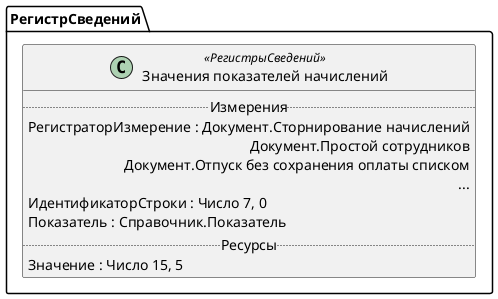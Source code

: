 ﻿@startuml ЗначенияПоказателейНачислений
'!include templates.wsd
'..\include templates.wsd
class РегистрСведений.ЗначенияПоказателейНачислений as "Значения показателей начислений" <<РегистрыСведений>>
{
..Измерения..
РегистраторИзмерение : Документ.Сторнирование начислений\rДокумент.Простой сотрудников\rДокумент.Отпуск без сохранения оплаты списком\r...
ИдентификаторСтроки : Число 7, 0
Показатель : Справочник.Показатель
..Ресурсы..
Значение : Число 15, 5
}
@enduml
